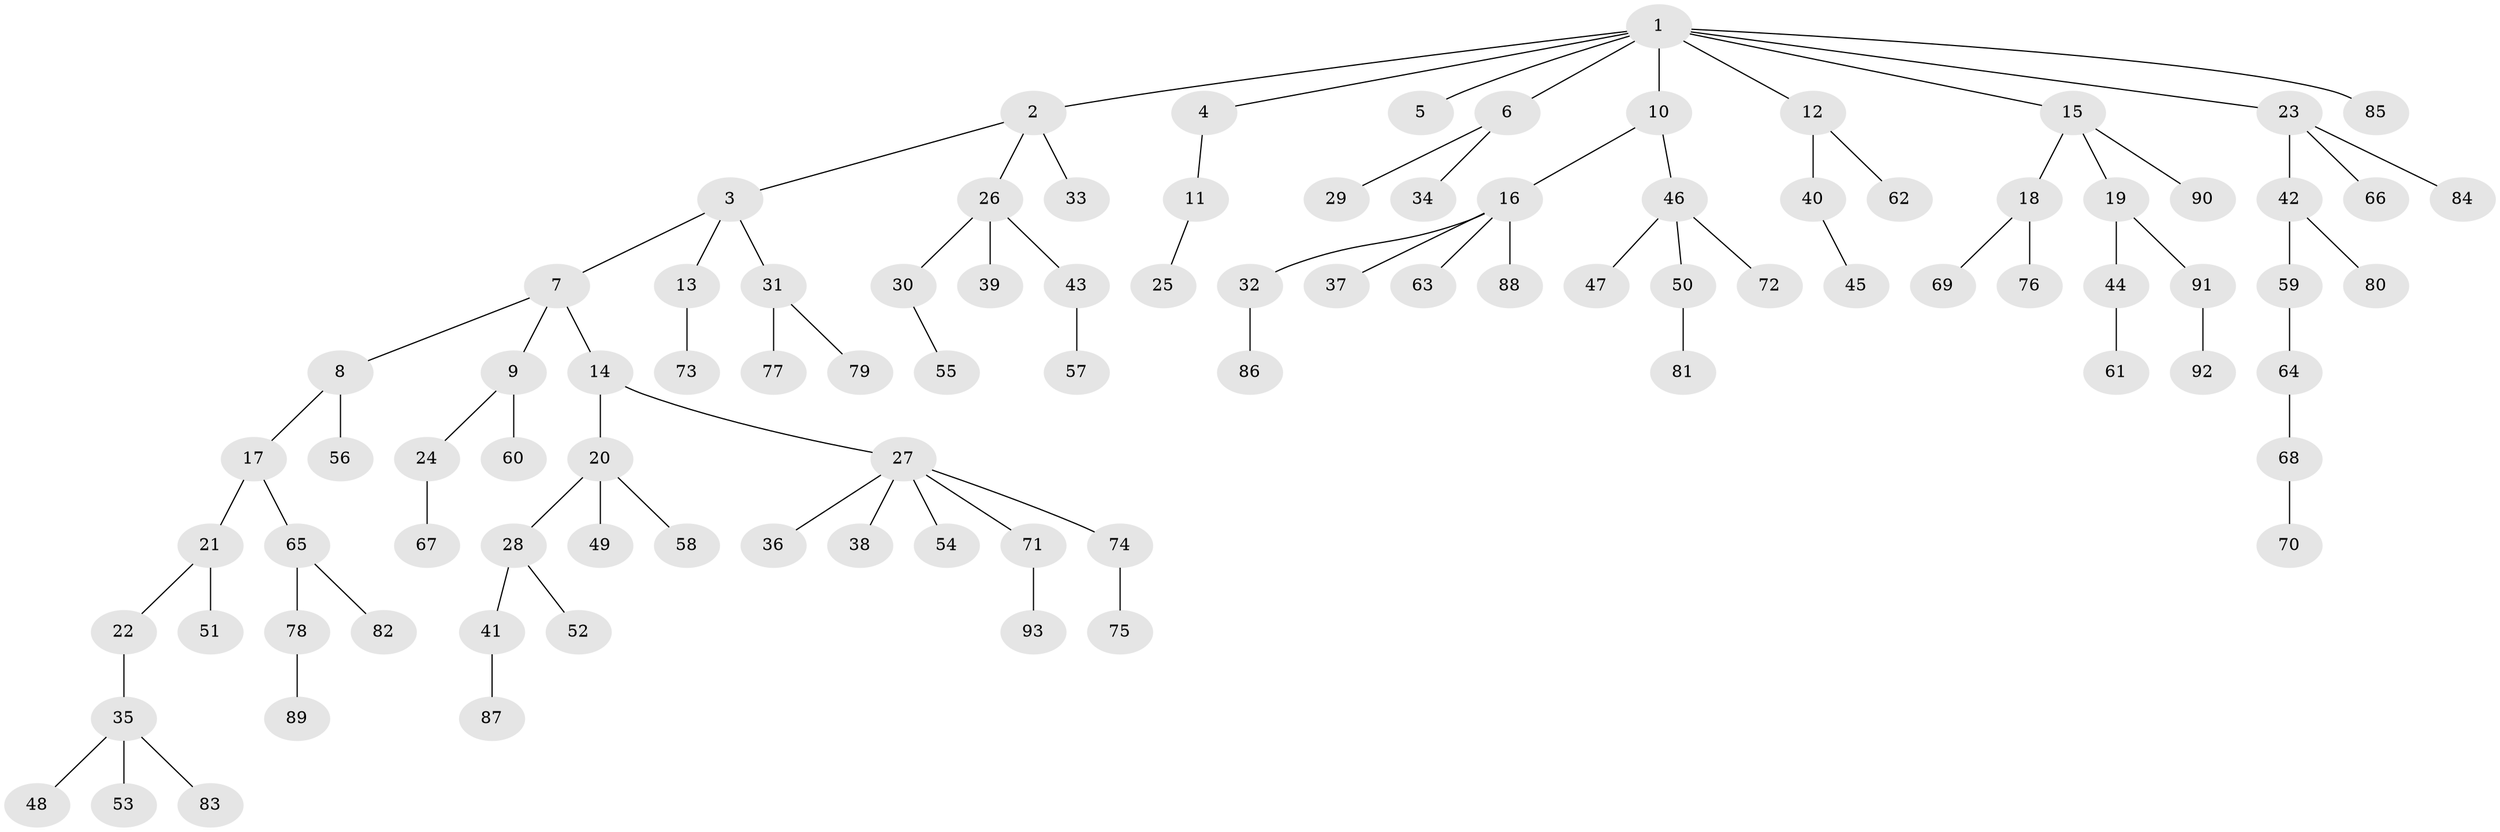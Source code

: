 // Generated by graph-tools (version 1.1) at 2025/36/03/09/25 02:36:50]
// undirected, 93 vertices, 92 edges
graph export_dot {
graph [start="1"]
  node [color=gray90,style=filled];
  1;
  2;
  3;
  4;
  5;
  6;
  7;
  8;
  9;
  10;
  11;
  12;
  13;
  14;
  15;
  16;
  17;
  18;
  19;
  20;
  21;
  22;
  23;
  24;
  25;
  26;
  27;
  28;
  29;
  30;
  31;
  32;
  33;
  34;
  35;
  36;
  37;
  38;
  39;
  40;
  41;
  42;
  43;
  44;
  45;
  46;
  47;
  48;
  49;
  50;
  51;
  52;
  53;
  54;
  55;
  56;
  57;
  58;
  59;
  60;
  61;
  62;
  63;
  64;
  65;
  66;
  67;
  68;
  69;
  70;
  71;
  72;
  73;
  74;
  75;
  76;
  77;
  78;
  79;
  80;
  81;
  82;
  83;
  84;
  85;
  86;
  87;
  88;
  89;
  90;
  91;
  92;
  93;
  1 -- 2;
  1 -- 4;
  1 -- 5;
  1 -- 6;
  1 -- 10;
  1 -- 12;
  1 -- 15;
  1 -- 23;
  1 -- 85;
  2 -- 3;
  2 -- 26;
  2 -- 33;
  3 -- 7;
  3 -- 13;
  3 -- 31;
  4 -- 11;
  6 -- 29;
  6 -- 34;
  7 -- 8;
  7 -- 9;
  7 -- 14;
  8 -- 17;
  8 -- 56;
  9 -- 24;
  9 -- 60;
  10 -- 16;
  10 -- 46;
  11 -- 25;
  12 -- 40;
  12 -- 62;
  13 -- 73;
  14 -- 20;
  14 -- 27;
  15 -- 18;
  15 -- 19;
  15 -- 90;
  16 -- 32;
  16 -- 37;
  16 -- 63;
  16 -- 88;
  17 -- 21;
  17 -- 65;
  18 -- 69;
  18 -- 76;
  19 -- 44;
  19 -- 91;
  20 -- 28;
  20 -- 49;
  20 -- 58;
  21 -- 22;
  21 -- 51;
  22 -- 35;
  23 -- 42;
  23 -- 66;
  23 -- 84;
  24 -- 67;
  26 -- 30;
  26 -- 39;
  26 -- 43;
  27 -- 36;
  27 -- 38;
  27 -- 54;
  27 -- 71;
  27 -- 74;
  28 -- 41;
  28 -- 52;
  30 -- 55;
  31 -- 77;
  31 -- 79;
  32 -- 86;
  35 -- 48;
  35 -- 53;
  35 -- 83;
  40 -- 45;
  41 -- 87;
  42 -- 59;
  42 -- 80;
  43 -- 57;
  44 -- 61;
  46 -- 47;
  46 -- 50;
  46 -- 72;
  50 -- 81;
  59 -- 64;
  64 -- 68;
  65 -- 78;
  65 -- 82;
  68 -- 70;
  71 -- 93;
  74 -- 75;
  78 -- 89;
  91 -- 92;
}
